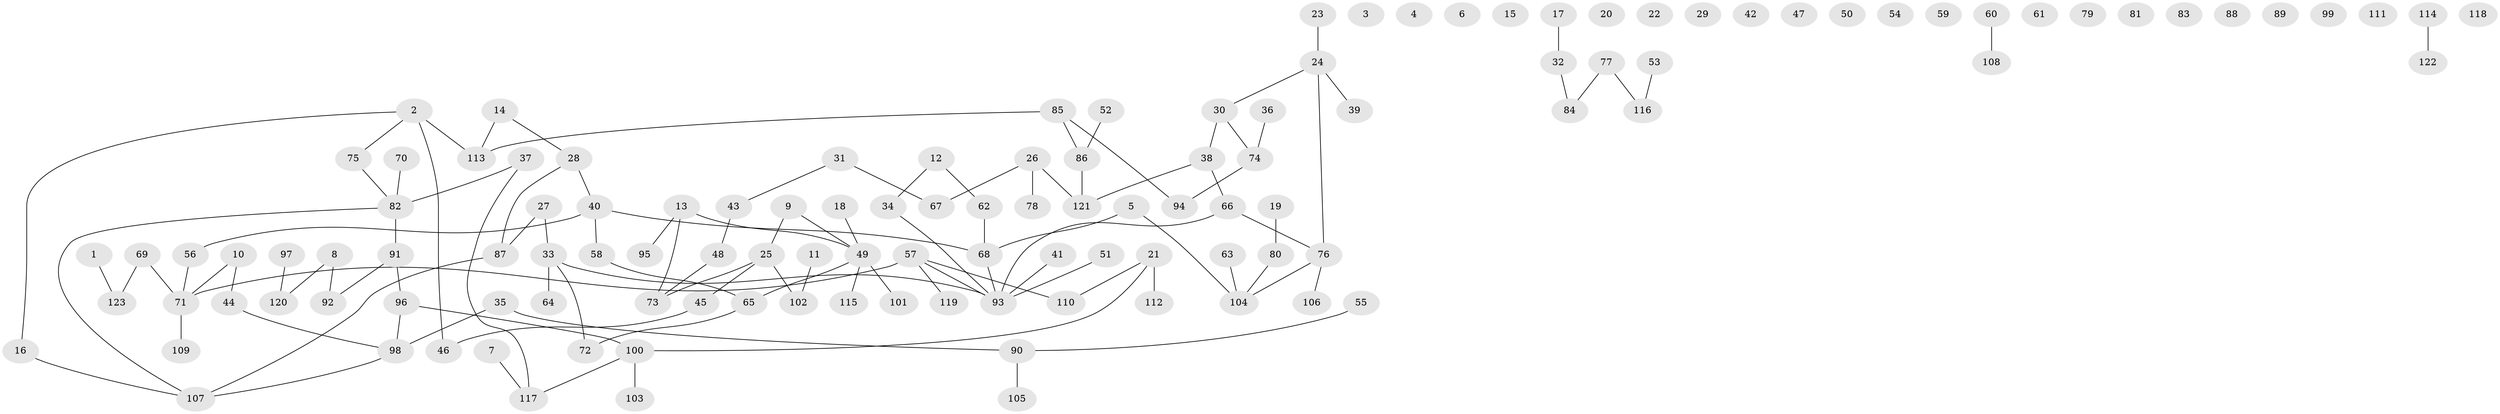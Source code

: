 // Generated by graph-tools (version 1.1) at 2025/33/03/09/25 02:33:54]
// undirected, 123 vertices, 115 edges
graph export_dot {
graph [start="1"]
  node [color=gray90,style=filled];
  1;
  2;
  3;
  4;
  5;
  6;
  7;
  8;
  9;
  10;
  11;
  12;
  13;
  14;
  15;
  16;
  17;
  18;
  19;
  20;
  21;
  22;
  23;
  24;
  25;
  26;
  27;
  28;
  29;
  30;
  31;
  32;
  33;
  34;
  35;
  36;
  37;
  38;
  39;
  40;
  41;
  42;
  43;
  44;
  45;
  46;
  47;
  48;
  49;
  50;
  51;
  52;
  53;
  54;
  55;
  56;
  57;
  58;
  59;
  60;
  61;
  62;
  63;
  64;
  65;
  66;
  67;
  68;
  69;
  70;
  71;
  72;
  73;
  74;
  75;
  76;
  77;
  78;
  79;
  80;
  81;
  82;
  83;
  84;
  85;
  86;
  87;
  88;
  89;
  90;
  91;
  92;
  93;
  94;
  95;
  96;
  97;
  98;
  99;
  100;
  101;
  102;
  103;
  104;
  105;
  106;
  107;
  108;
  109;
  110;
  111;
  112;
  113;
  114;
  115;
  116;
  117;
  118;
  119;
  120;
  121;
  122;
  123;
  1 -- 123;
  2 -- 16;
  2 -- 46;
  2 -- 75;
  2 -- 113;
  5 -- 68;
  5 -- 104;
  7 -- 117;
  8 -- 92;
  8 -- 120;
  9 -- 25;
  9 -- 49;
  10 -- 44;
  10 -- 71;
  11 -- 102;
  12 -- 34;
  12 -- 62;
  13 -- 49;
  13 -- 73;
  13 -- 95;
  14 -- 28;
  14 -- 113;
  16 -- 107;
  17 -- 32;
  18 -- 49;
  19 -- 80;
  21 -- 100;
  21 -- 110;
  21 -- 112;
  23 -- 24;
  24 -- 30;
  24 -- 39;
  24 -- 76;
  25 -- 45;
  25 -- 73;
  25 -- 102;
  26 -- 67;
  26 -- 78;
  26 -- 121;
  27 -- 33;
  27 -- 87;
  28 -- 40;
  28 -- 87;
  30 -- 38;
  30 -- 74;
  31 -- 43;
  31 -- 67;
  32 -- 84;
  33 -- 64;
  33 -- 72;
  33 -- 93;
  34 -- 93;
  35 -- 90;
  35 -- 98;
  36 -- 74;
  37 -- 82;
  37 -- 117;
  38 -- 66;
  38 -- 121;
  40 -- 56;
  40 -- 58;
  40 -- 68;
  41 -- 93;
  43 -- 48;
  44 -- 98;
  45 -- 46;
  48 -- 73;
  49 -- 65;
  49 -- 101;
  49 -- 115;
  51 -- 93;
  52 -- 86;
  53 -- 116;
  55 -- 90;
  56 -- 71;
  57 -- 71;
  57 -- 93;
  57 -- 110;
  57 -- 119;
  58 -- 65;
  60 -- 108;
  62 -- 68;
  63 -- 104;
  65 -- 72;
  66 -- 76;
  66 -- 93;
  68 -- 93;
  69 -- 71;
  69 -- 123;
  70 -- 82;
  71 -- 109;
  74 -- 94;
  75 -- 82;
  76 -- 104;
  76 -- 106;
  77 -- 84;
  77 -- 116;
  80 -- 104;
  82 -- 91;
  82 -- 107;
  85 -- 86;
  85 -- 94;
  85 -- 113;
  86 -- 121;
  87 -- 107;
  90 -- 105;
  91 -- 92;
  91 -- 96;
  96 -- 98;
  96 -- 100;
  97 -- 120;
  98 -- 107;
  100 -- 103;
  100 -- 117;
  114 -- 122;
}
